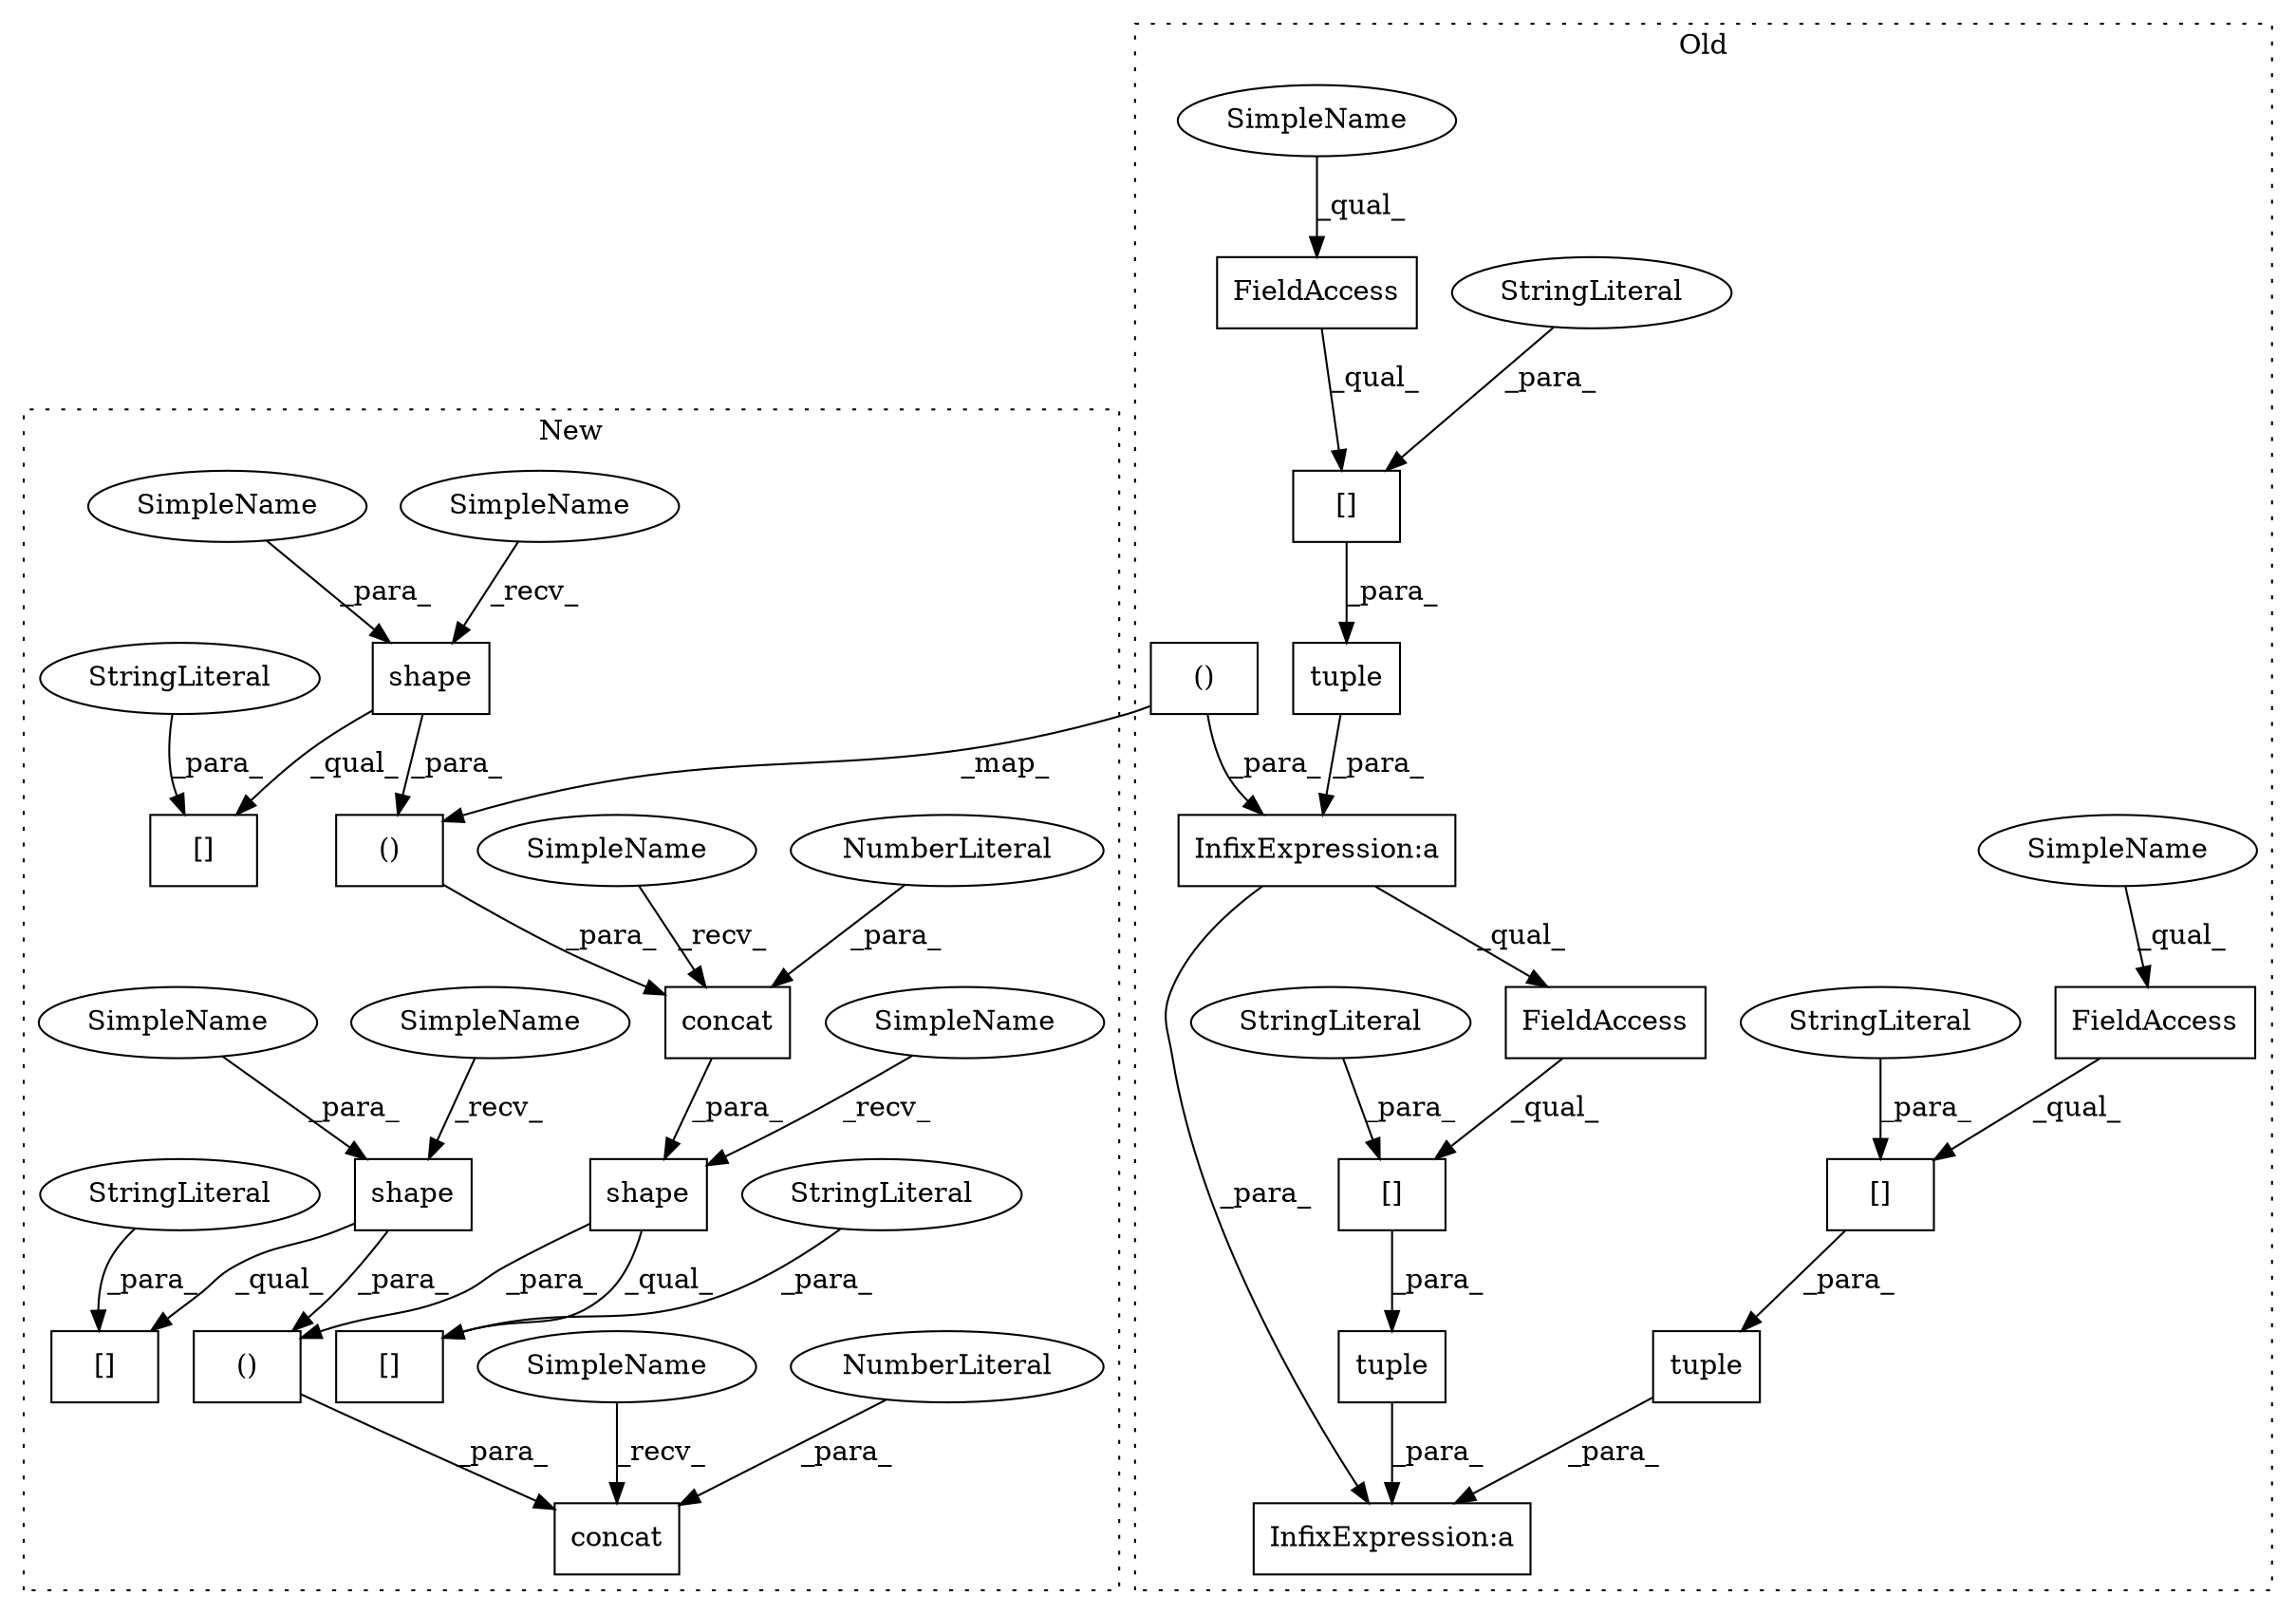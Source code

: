 digraph G {
subgraph cluster0 {
1 [label="tuple" a="32" s="2267,2300" l="6,1" shape="box"];
3 [label="InfixExpression:a" a="27" s="2333" l="3" shape="box"];
4 [label="InfixExpression:a" a="27" s="2062" l="4" shape="box"];
7 [label="[]" a="2" s="2273,2299" l="8,1" shape="box"];
16 [label="()" a="106" s="2036" l="26" shape="box"];
18 [label="StringLiteral" a="45" s="2281" l="18" shape="ellipse"];
22 [label="tuple" a="32" s="1952,1989" l="6,1" shape="box"];
23 [label="[]" a="2" s="1958,1988" l="12,1" shape="box"];
24 [label="StringLiteral" a="45" s="1970" l="18" shape="ellipse"];
25 [label="tuple" a="32" s="1893,1930" l="6,1" shape="box"];
26 [label="[]" a="2" s="1899,1929" l="12,1" shape="box"];
27 [label="StringLiteral" a="45" s="1911" l="18" shape="ellipse"];
28 [label="FieldAccess" a="22" s="1958" l="11" shape="box"];
29 [label="FieldAccess" a="22" s="2273" l="7" shape="box"];
30 [label="FieldAccess" a="22" s="1899" l="11" shape="box"];
36 [label="SimpleName" a="42" s="1899" l="5" shape="ellipse"];
37 [label="SimpleName" a="42" s="1958" l="5" shape="ellipse"];
label = "Old";
style="dotted";
}
subgraph cluster1 {
2 [label="concat" a="32" s="2318,2377" l="16,1" shape="box"];
5 [label="()" a="106" s="2334" l="40" shape="box"];
6 [label="NumberLiteral" a="34" s="2376" l="1" shape="ellipse"];
8 [label="shape" a="32" s="1900,1911" l="6,1" shape="box"];
9 [label="[]" a="2" s="1889,1931" l="24,1" shape="box"];
10 [label="shape" a="32" s="2259,2266" l="6,1" shape="box"];
11 [label="[]" a="2" s="2248,2286" l="20,1" shape="box"];
12 [label="shape" a="32" s="1836,1847" l="6,1" shape="box"];
13 [label="[]" a="2" s="1825,1867" l="24,1" shape="box"];
14 [label="concat" a="32" s="1982,2058" l="20,1" shape="box"];
15 [label="NumberLiteral" a="34" s="2057" l="1" shape="ellipse"];
17 [label="()" a="106" s="2002" l="53" shape="box"];
19 [label="StringLiteral" a="45" s="1849" l="18" shape="ellipse"];
20 [label="StringLiteral" a="45" s="2268" l="18" shape="ellipse"];
21 [label="StringLiteral" a="45" s="1913" l="18" shape="ellipse"];
31 [label="SimpleName" a="42" s="1889" l="10" shape="ellipse"];
32 [label="SimpleName" a="42" s="1825" l="10" shape="ellipse"];
33 [label="SimpleName" a="42" s="2248" l="10" shape="ellipse"];
34 [label="SimpleName" a="42" s="2307" l="10" shape="ellipse"];
35 [label="SimpleName" a="42" s="1971" l="10" shape="ellipse"];
38 [label="SimpleName" a="42" s="1842" l="5" shape="ellipse"];
39 [label="SimpleName" a="42" s="1906" l="5" shape="ellipse"];
label = "New";
style="dotted";
}
1 -> 3 [label="_para_"];
4 -> 3 [label="_para_"];
4 -> 29 [label="_qual_"];
5 -> 2 [label="_para_"];
6 -> 2 [label="_para_"];
7 -> 1 [label="_para_"];
8 -> 17 [label="_para_"];
8 -> 9 [label="_qual_"];
10 -> 5 [label="_para_"];
10 -> 11 [label="_qual_"];
12 -> 5 [label="_para_"];
12 -> 13 [label="_qual_"];
14 -> 10 [label="_para_"];
15 -> 14 [label="_para_"];
16 -> 4 [label="_para_"];
16 -> 17 [label="_map_"];
17 -> 14 [label="_para_"];
18 -> 7 [label="_para_"];
19 -> 13 [label="_para_"];
20 -> 11 [label="_para_"];
21 -> 9 [label="_para_"];
22 -> 4 [label="_para_"];
23 -> 22 [label="_para_"];
24 -> 23 [label="_para_"];
25 -> 3 [label="_para_"];
26 -> 25 [label="_para_"];
27 -> 26 [label="_para_"];
28 -> 23 [label="_qual_"];
29 -> 7 [label="_qual_"];
30 -> 26 [label="_qual_"];
31 -> 8 [label="_recv_"];
32 -> 12 [label="_recv_"];
33 -> 10 [label="_recv_"];
34 -> 2 [label="_recv_"];
35 -> 14 [label="_recv_"];
36 -> 30 [label="_qual_"];
37 -> 28 [label="_qual_"];
38 -> 12 [label="_para_"];
39 -> 8 [label="_para_"];
}